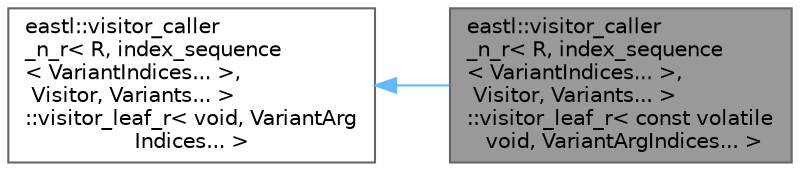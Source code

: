 digraph "eastl::visitor_caller_n_r&lt; R, index_sequence&lt; VariantIndices... &gt;, Visitor, Variants... &gt;::visitor_leaf_r&lt; const volatile void, VariantArgIndices... &gt;"
{
 // LATEX_PDF_SIZE
  bgcolor="transparent";
  edge [fontname=Helvetica,fontsize=10,labelfontname=Helvetica,labelfontsize=10];
  node [fontname=Helvetica,fontsize=10,shape=box,height=0.2,width=0.4];
  rankdir="LR";
  Node1 [id="Node000001",label="eastl::visitor_caller\l_n_r\< R, index_sequence\l\< VariantIndices... \>,\l Visitor, Variants... \>\l::visitor_leaf_r\< const volatile\l void, VariantArgIndices... \>",height=0.2,width=0.4,color="gray40", fillcolor="grey60", style="filled", fontcolor="black",tooltip=" "];
  Node2 -> Node1 [id="edge2_Node000001_Node000002",dir="back",color="steelblue1",style="solid",tooltip=" "];
  Node2 [id="Node000002",label="eastl::visitor_caller\l_n_r\< R, index_sequence\l\< VariantIndices... \>,\l Visitor, Variants... \>\l::visitor_leaf_r\< void, VariantArg\lIndices... \>",height=0.2,width=0.4,color="gray40", fillcolor="white", style="filled",URL="$structeastl_1_1visitor__caller__n__r_3_01_r_00_01index__sequence_3_01_variant_indices_8_8_8_01_48a1c6c251f9146309afe0c8122b50310.html",tooltip=" "];
}
